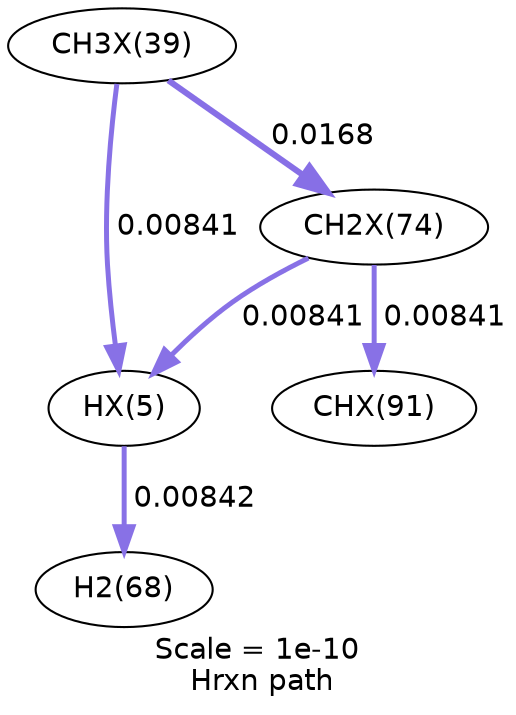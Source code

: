digraph reaction_paths {
center=1;
s12 -> s8[fontname="Helvetica", style="setlinewidth(2.39)", arrowsize=1.2, color="0.7, 0.508, 0.9"
, label=" 0.00842"];
s18 -> s12[fontname="Helvetica", style="setlinewidth(2.39)", arrowsize=1.2, color="0.7, 0.508, 0.9"
, label=" 0.00841"];
s15 -> s12[fontname="Helvetica", style="setlinewidth(2.39)", arrowsize=1.2, color="0.7, 0.508, 0.9"
, label=" 0.00841"];
s18 -> s20[fontname="Helvetica", style="setlinewidth(2.39)", arrowsize=1.2, color="0.7, 0.508, 0.9"
, label=" 0.00841"];
s15 -> s18[fontname="Helvetica", style="setlinewidth(2.92)", arrowsize=1.46, color="0.7, 0.517, 0.9"
, label=" 0.0168"];
s8 [ fontname="Helvetica", label="H2(68)"];
s12 [ fontname="Helvetica", label="HX(5)"];
s15 [ fontname="Helvetica", label="CH3X(39)"];
s18 [ fontname="Helvetica", label="CH2X(74)"];
s20 [ fontname="Helvetica", label="CHX(91)"];
 label = "Scale = 1e-10\l Hrxn path";
 fontname = "Helvetica";
}
